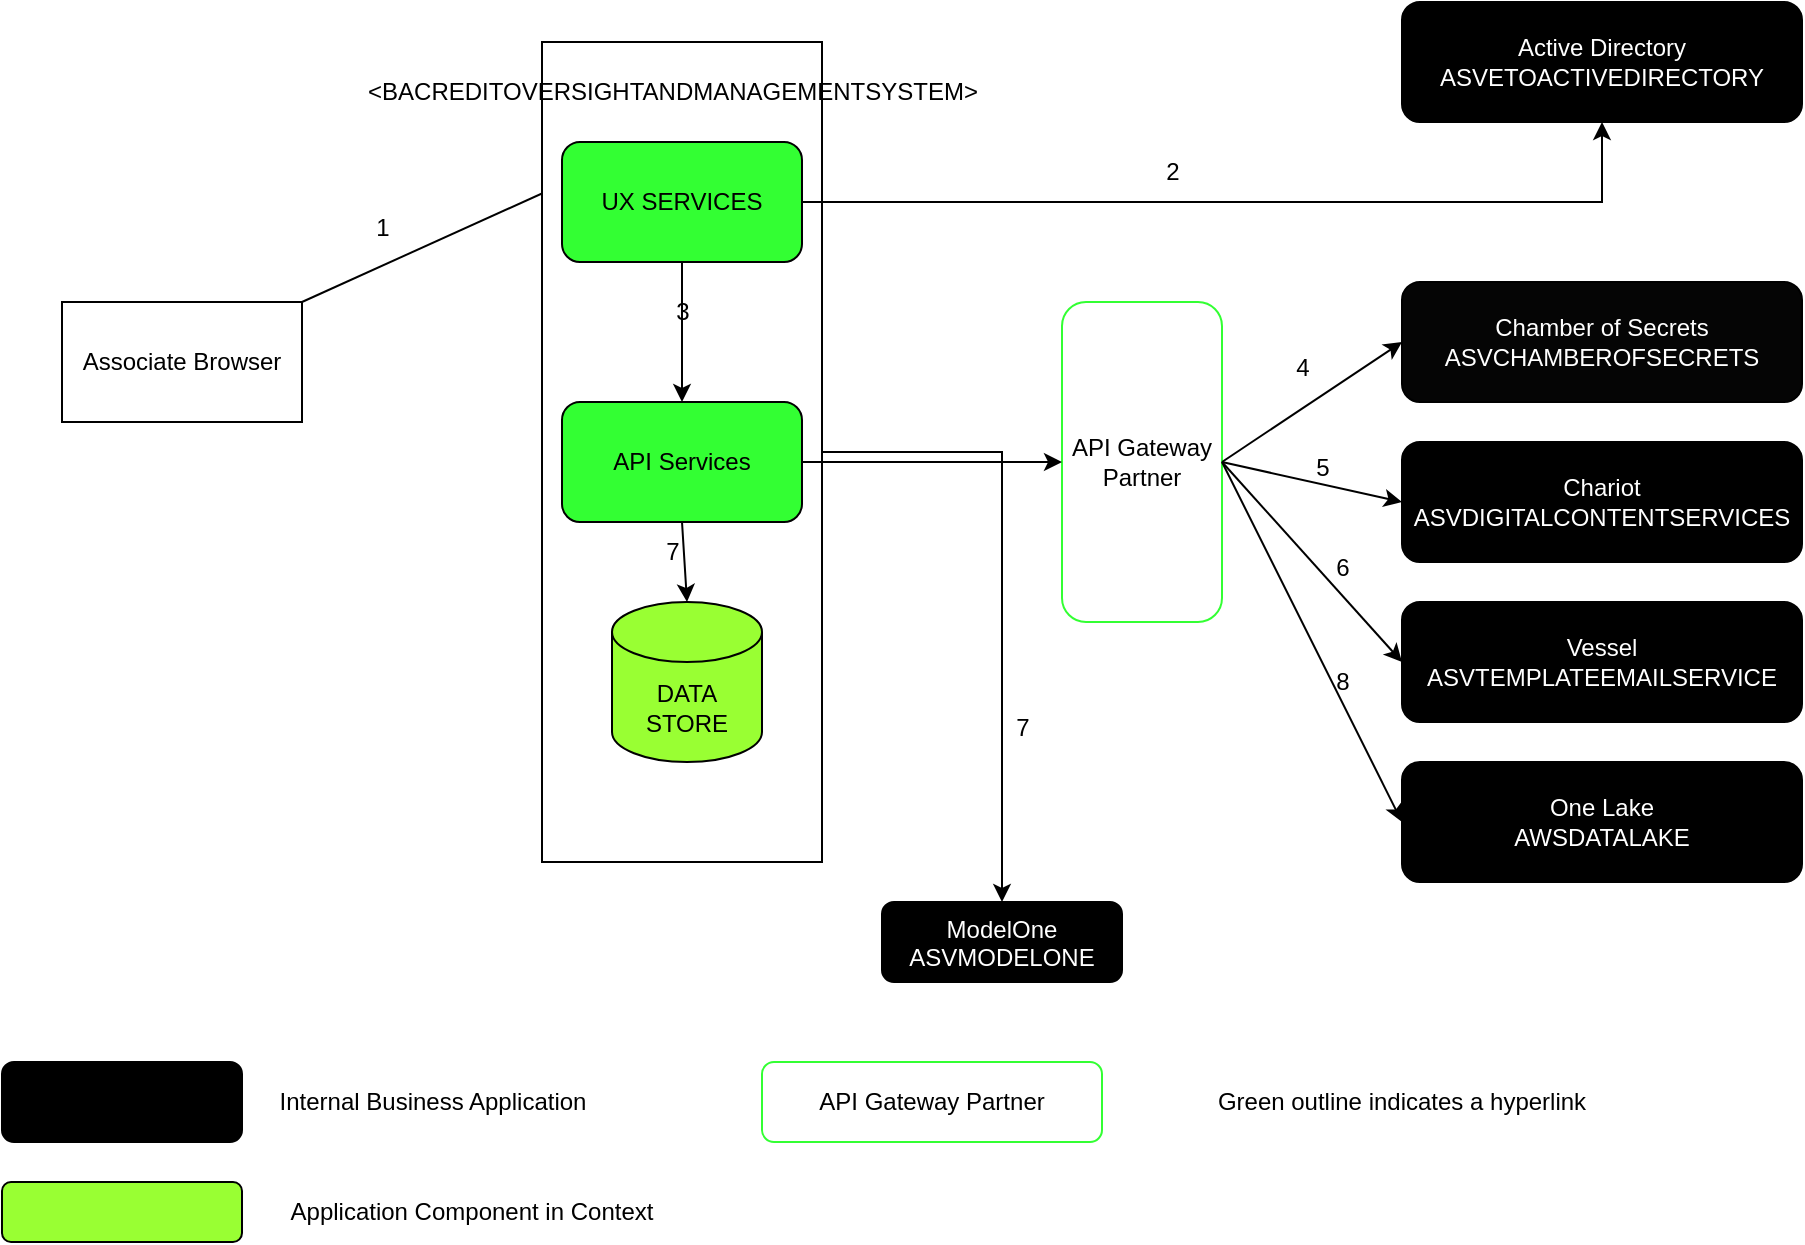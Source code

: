 <mxfile version="26.0.2">
  <diagram name="Page-1" id="GE_BAJrcPkd3zP3L0rgd">
    <mxGraphModel dx="1385" dy="790" grid="1" gridSize="10" guides="1" tooltips="1" connect="1" arrows="1" fold="1" page="1" pageScale="1" pageWidth="850" pageHeight="1100" math="0" shadow="0">
      <root>
        <mxCell id="0" />
        <mxCell id="1" parent="0" />
        <mxCell id="SF4kRPr450qY_TnCbRD_-36" value="&lt;font style=&quot;color: rgb(255, 255, 255);&quot;&gt;ModelOne&lt;/font&gt;&lt;div&gt;&lt;font style=&quot;color: rgb(255, 255, 255);&quot;&gt;ASVMODELONE&lt;br&gt;&lt;/font&gt;&lt;div&gt;&lt;br&gt;&lt;/div&gt;&lt;/div&gt;" style="whiteSpace=wrap;html=1;verticalAlign=top;strokeWidth=1;fillColor=#000000;rounded=1;" vertex="1" parent="1">
          <mxGeometry x="560" y="490" width="120" height="40" as="geometry" />
        </mxCell>
        <mxCell id="SF4kRPr450qY_TnCbRD_-1" value="Associate Browser" style="rounded=0;whiteSpace=wrap;html=1;" vertex="1" parent="1">
          <mxGeometry x="150" y="190" width="120" height="60" as="geometry" />
        </mxCell>
        <mxCell id="SF4kRPr450qY_TnCbRD_-4" value="" style="endArrow=classic;html=1;rounded=0;entryX=0.25;entryY=0.146;entryDx=0;entryDy=0;entryPerimeter=0;" edge="1" parent="1" target="SF4kRPr450qY_TnCbRD_-5">
          <mxGeometry width="50" height="50" relative="1" as="geometry">
            <mxPoint x="270" y="190" as="sourcePoint" />
            <mxPoint x="370" y="90" as="targetPoint" />
          </mxGeometry>
        </mxCell>
        <mxCell id="SF4kRPr450qY_TnCbRD_-37" value="" style="edgeStyle=orthogonalEdgeStyle;rounded=0;orthogonalLoop=1;jettySize=auto;html=1;" edge="1" parent="1" source="SF4kRPr450qY_TnCbRD_-5" target="SF4kRPr450qY_TnCbRD_-36">
          <mxGeometry relative="1" as="geometry" />
        </mxCell>
        <mxCell id="SF4kRPr450qY_TnCbRD_-5" value="" style="verticalLabelPosition=bottom;verticalAlign=top;html=1;shape=mxgraph.basic.rect;fillColor2=none;strokeWidth=1;size=20;indent=5;" vertex="1" parent="1">
          <mxGeometry x="390" y="60" width="140" height="410" as="geometry" />
        </mxCell>
        <mxCell id="SF4kRPr450qY_TnCbRD_-6" value="&amp;lt;BACREDITOVERSIGHTANDMANAGEMENTSYSTEM&amp;gt;" style="text;html=1;align=center;verticalAlign=middle;resizable=0;points=[];autosize=1;strokeColor=none;fillColor=none;" vertex="1" parent="1">
          <mxGeometry x="290" y="70" width="330" height="30" as="geometry" />
        </mxCell>
        <mxCell id="SF4kRPr450qY_TnCbRD_-23" value="" style="edgeStyle=orthogonalEdgeStyle;rounded=0;orthogonalLoop=1;jettySize=auto;html=1;" edge="1" parent="1" source="SF4kRPr450qY_TnCbRD_-7" target="SF4kRPr450qY_TnCbRD_-22">
          <mxGeometry relative="1" as="geometry" />
        </mxCell>
        <mxCell id="SF4kRPr450qY_TnCbRD_-7" value="UX SERVICES" style="rounded=1;whiteSpace=wrap;html=1;gradientColor=none;fillColor=#33FF33;" vertex="1" parent="1">
          <mxGeometry x="400" y="110" width="120" height="60" as="geometry" />
        </mxCell>
        <mxCell id="SF4kRPr450qY_TnCbRD_-8" value="1" style="text;html=1;align=center;verticalAlign=middle;resizable=0;points=[];autosize=1;strokeColor=none;fillColor=none;" vertex="1" parent="1">
          <mxGeometry x="295" y="138" width="30" height="30" as="geometry" />
        </mxCell>
        <mxCell id="SF4kRPr450qY_TnCbRD_-10" value="API Services" style="rounded=1;whiteSpace=wrap;html=1;fillColor=#33FF33;" vertex="1" parent="1">
          <mxGeometry x="400" y="240" width="120" height="60" as="geometry" />
        </mxCell>
        <mxCell id="SF4kRPr450qY_TnCbRD_-12" value="DATA STORE" style="shape=cylinder3;whiteSpace=wrap;html=1;boundedLbl=1;backgroundOutline=1;size=15;fillColor=#99FF33;" vertex="1" parent="1">
          <mxGeometry x="425" y="340" width="75" height="80" as="geometry" />
        </mxCell>
        <mxCell id="SF4kRPr450qY_TnCbRD_-13" value="" style="endArrow=classic;html=1;rounded=0;exitX=0.5;exitY=1;exitDx=0;exitDy=0;" edge="1" parent="1" source="SF4kRPr450qY_TnCbRD_-7">
          <mxGeometry width="50" height="50" relative="1" as="geometry">
            <mxPoint x="410" y="410" as="sourcePoint" />
            <mxPoint x="460" y="240" as="targetPoint" />
          </mxGeometry>
        </mxCell>
        <mxCell id="SF4kRPr450qY_TnCbRD_-14" value="3" style="text;html=1;align=center;verticalAlign=middle;resizable=0;points=[];autosize=1;strokeColor=none;fillColor=none;" vertex="1" parent="1">
          <mxGeometry x="445" y="180" width="30" height="30" as="geometry" />
        </mxCell>
        <mxCell id="SF4kRPr450qY_TnCbRD_-15" value="" style="endArrow=classic;html=1;rounded=0;exitX=0.5;exitY=1;exitDx=0;exitDy=0;entryX=0.5;entryY=0;entryDx=0;entryDy=0;entryPerimeter=0;" edge="1" parent="1" source="SF4kRPr450qY_TnCbRD_-10" target="SF4kRPr450qY_TnCbRD_-12">
          <mxGeometry width="50" height="50" relative="1" as="geometry">
            <mxPoint x="400" y="410" as="sourcePoint" />
            <mxPoint x="450" y="360" as="targetPoint" />
          </mxGeometry>
        </mxCell>
        <mxCell id="SF4kRPr450qY_TnCbRD_-16" value="7" style="text;html=1;align=center;verticalAlign=middle;resizable=0;points=[];autosize=1;strokeColor=none;fillColor=none;" vertex="1" parent="1">
          <mxGeometry x="440" y="300" width="30" height="30" as="geometry" />
        </mxCell>
        <mxCell id="SF4kRPr450qY_TnCbRD_-17" value="&lt;font style=&quot;color: rgb(255, 255, 255);&quot;&gt;Chariot&lt;/font&gt;&lt;div&gt;&lt;font style=&quot;color: rgb(255, 255, 255);&quot;&gt;ASVDIGITALCONTENTSERVICES&lt;/font&gt;&lt;/div&gt;" style="rounded=1;whiteSpace=wrap;html=1;fillColor=#000000;" vertex="1" parent="1">
          <mxGeometry x="820" y="260" width="200" height="60" as="geometry" />
        </mxCell>
        <mxCell id="SF4kRPr450qY_TnCbRD_-18" value="&lt;font style=&quot;color: rgb(255, 255, 255);&quot;&gt;Chamber of Secrets&lt;/font&gt;&lt;div&gt;&lt;font style=&quot;color: rgb(255, 255, 255);&quot;&gt;ASVCHAMBEROFSECRETS&lt;/font&gt;&lt;/div&gt;" style="rounded=1;whiteSpace=wrap;html=1;fillColor=light-dark(#050505, #ededed);" vertex="1" parent="1">
          <mxGeometry x="820" y="180" width="200" height="60" as="geometry" />
        </mxCell>
        <mxCell id="SF4kRPr450qY_TnCbRD_-20" value="API Gateway Partner" style="rounded=1;whiteSpace=wrap;html=1;strokeColor=#33FF33;" vertex="1" parent="1">
          <mxGeometry x="650" y="190" width="80" height="160" as="geometry" />
        </mxCell>
        <mxCell id="SF4kRPr450qY_TnCbRD_-22" value="&lt;font style=&quot;color: rgb(255, 255, 255);&quot;&gt;Active Directory&lt;/font&gt;&lt;div&gt;&lt;font style=&quot;color: rgb(255, 255, 255);&quot;&gt;ASVETOACTIVEDIRECTORY&lt;/font&gt;&lt;/div&gt;" style="whiteSpace=wrap;html=1;rounded=1;strokeColor=default;gradientColor=default;fillColor=#000000;" vertex="1" parent="1">
          <mxGeometry x="820" y="40" width="200" height="60" as="geometry" />
        </mxCell>
        <mxCell id="SF4kRPr450qY_TnCbRD_-24" value="&lt;font style=&quot;color: rgb(255, 255, 255);&quot;&gt;Vessel&lt;/font&gt;&lt;div&gt;&lt;font style=&quot;color: rgb(255, 255, 255);&quot;&gt;ASVTEMPLATEEMAILSERVICE&lt;/font&gt;&lt;/div&gt;" style="rounded=1;whiteSpace=wrap;html=1;fillColor=#000000;" vertex="1" parent="1">
          <mxGeometry x="820" y="340" width="200" height="60" as="geometry" />
        </mxCell>
        <mxCell id="SF4kRPr450qY_TnCbRD_-25" value="&lt;font style=&quot;color: rgb(255, 255, 255);&quot;&gt;One Lake&lt;/font&gt;&lt;div&gt;&lt;font style=&quot;color: rgb(255, 255, 255);&quot;&gt;AWSDATALAKE&lt;/font&gt;&lt;/div&gt;" style="rounded=1;whiteSpace=wrap;html=1;fillColor=#000000;" vertex="1" parent="1">
          <mxGeometry x="820" y="420" width="200" height="60" as="geometry" />
        </mxCell>
        <mxCell id="SF4kRPr450qY_TnCbRD_-26" value="2" style="text;html=1;align=center;verticalAlign=middle;resizable=0;points=[];autosize=1;strokeColor=none;fillColor=none;" vertex="1" parent="1">
          <mxGeometry x="690" y="110" width="30" height="30" as="geometry" />
        </mxCell>
        <mxCell id="SF4kRPr450qY_TnCbRD_-27" value="" style="endArrow=classic;html=1;rounded=0;exitX=1;exitY=0.5;exitDx=0;exitDy=0;entryX=0;entryY=0.5;entryDx=0;entryDy=0;" edge="1" parent="1" source="SF4kRPr450qY_TnCbRD_-10" target="SF4kRPr450qY_TnCbRD_-20">
          <mxGeometry width="50" height="50" relative="1" as="geometry">
            <mxPoint x="650" y="430" as="sourcePoint" />
            <mxPoint x="700" y="380" as="targetPoint" />
          </mxGeometry>
        </mxCell>
        <mxCell id="SF4kRPr450qY_TnCbRD_-28" value="" style="endArrow=classic;html=1;rounded=0;exitX=1;exitY=0.5;exitDx=0;exitDy=0;entryX=0;entryY=0.5;entryDx=0;entryDy=0;" edge="1" parent="1" source="SF4kRPr450qY_TnCbRD_-20" target="SF4kRPr450qY_TnCbRD_-18">
          <mxGeometry width="50" height="50" relative="1" as="geometry">
            <mxPoint x="650" y="430" as="sourcePoint" />
            <mxPoint x="700" y="380" as="targetPoint" />
          </mxGeometry>
        </mxCell>
        <mxCell id="SF4kRPr450qY_TnCbRD_-29" value="4" style="text;html=1;align=center;verticalAlign=middle;resizable=0;points=[];autosize=1;strokeColor=none;fillColor=none;" vertex="1" parent="1">
          <mxGeometry x="755" y="208" width="30" height="30" as="geometry" />
        </mxCell>
        <mxCell id="SF4kRPr450qY_TnCbRD_-30" value="" style="endArrow=classic;html=1;rounded=0;exitX=1;exitY=0.5;exitDx=0;exitDy=0;entryX=0;entryY=0.5;entryDx=0;entryDy=0;" edge="1" parent="1" source="SF4kRPr450qY_TnCbRD_-20" target="SF4kRPr450qY_TnCbRD_-17">
          <mxGeometry width="50" height="50" relative="1" as="geometry">
            <mxPoint x="740" y="280" as="sourcePoint" />
            <mxPoint x="830" y="220" as="targetPoint" />
          </mxGeometry>
        </mxCell>
        <mxCell id="SF4kRPr450qY_TnCbRD_-31" value="5" style="text;html=1;align=center;verticalAlign=middle;resizable=0;points=[];autosize=1;strokeColor=none;fillColor=none;" vertex="1" parent="1">
          <mxGeometry x="765" y="258" width="30" height="30" as="geometry" />
        </mxCell>
        <mxCell id="SF4kRPr450qY_TnCbRD_-32" value="" style="endArrow=classic;html=1;rounded=0;exitX=1;exitY=0.5;exitDx=0;exitDy=0;entryX=0;entryY=0.5;entryDx=0;entryDy=0;" edge="1" parent="1" source="SF4kRPr450qY_TnCbRD_-20" target="SF4kRPr450qY_TnCbRD_-24">
          <mxGeometry width="50" height="50" relative="1" as="geometry">
            <mxPoint x="750" y="290" as="sourcePoint" />
            <mxPoint x="840" y="230" as="targetPoint" />
          </mxGeometry>
        </mxCell>
        <mxCell id="SF4kRPr450qY_TnCbRD_-33" value="6" style="text;html=1;align=center;verticalAlign=middle;resizable=0;points=[];autosize=1;strokeColor=none;fillColor=none;" vertex="1" parent="1">
          <mxGeometry x="775" y="308" width="30" height="30" as="geometry" />
        </mxCell>
        <mxCell id="SF4kRPr450qY_TnCbRD_-34" value="" style="endArrow=classic;html=1;rounded=0;exitX=1;exitY=0.5;exitDx=0;exitDy=0;entryX=0;entryY=0.5;entryDx=0;entryDy=0;" edge="1" parent="1" source="SF4kRPr450qY_TnCbRD_-20" target="SF4kRPr450qY_TnCbRD_-25">
          <mxGeometry width="50" height="50" relative="1" as="geometry">
            <mxPoint x="760" y="300" as="sourcePoint" />
            <mxPoint x="850" y="240" as="targetPoint" />
          </mxGeometry>
        </mxCell>
        <mxCell id="SF4kRPr450qY_TnCbRD_-35" value="8" style="text;html=1;align=center;verticalAlign=middle;resizable=0;points=[];autosize=1;strokeColor=none;fillColor=none;" vertex="1" parent="1">
          <mxGeometry x="775" y="365" width="30" height="30" as="geometry" />
        </mxCell>
        <mxCell id="SF4kRPr450qY_TnCbRD_-38" value="7" style="text;html=1;align=center;verticalAlign=middle;resizable=0;points=[];autosize=1;strokeColor=none;fillColor=none;" vertex="1" parent="1">
          <mxGeometry x="615" y="388" width="30" height="30" as="geometry" />
        </mxCell>
        <mxCell id="SF4kRPr450qY_TnCbRD_-39" value="&lt;div&gt;&lt;div&gt;&lt;br&gt;&lt;/div&gt;&lt;/div&gt;" style="whiteSpace=wrap;html=1;verticalAlign=top;strokeWidth=1;fillColor=#000000;rounded=1;" vertex="1" parent="1">
          <mxGeometry x="120" y="570" width="120" height="40" as="geometry" />
        </mxCell>
        <mxCell id="SF4kRPr450qY_TnCbRD_-41" value="Internal Business Application" style="text;html=1;align=center;verticalAlign=middle;resizable=0;points=[];autosize=1;strokeColor=none;fillColor=none;" vertex="1" parent="1">
          <mxGeometry x="245" y="575" width="180" height="30" as="geometry" />
        </mxCell>
        <mxCell id="SF4kRPr450qY_TnCbRD_-43" value="" style="rounded=1;whiteSpace=wrap;html=1;fillColor=#99FF33;" vertex="1" parent="1">
          <mxGeometry x="120" y="630" width="120" height="30" as="geometry" />
        </mxCell>
        <mxCell id="SF4kRPr450qY_TnCbRD_-44" value="Application Component in Context" style="text;html=1;align=center;verticalAlign=middle;whiteSpace=wrap;rounded=0;" vertex="1" parent="1">
          <mxGeometry x="250" y="630" width="210" height="30" as="geometry" />
        </mxCell>
        <mxCell id="SF4kRPr450qY_TnCbRD_-46" value="API Gateway Partner" style="rounded=1;whiteSpace=wrap;html=1;strokeColor=#33FF33;" vertex="1" parent="1">
          <mxGeometry x="500" y="570" width="170" height="40" as="geometry" />
        </mxCell>
        <mxCell id="SF4kRPr450qY_TnCbRD_-47" value="Green outline indicates a hyperlink" style="text;html=1;align=center;verticalAlign=middle;whiteSpace=wrap;rounded=0;" vertex="1" parent="1">
          <mxGeometry x="680" y="575" width="280" height="30" as="geometry" />
        </mxCell>
      </root>
    </mxGraphModel>
  </diagram>
</mxfile>
